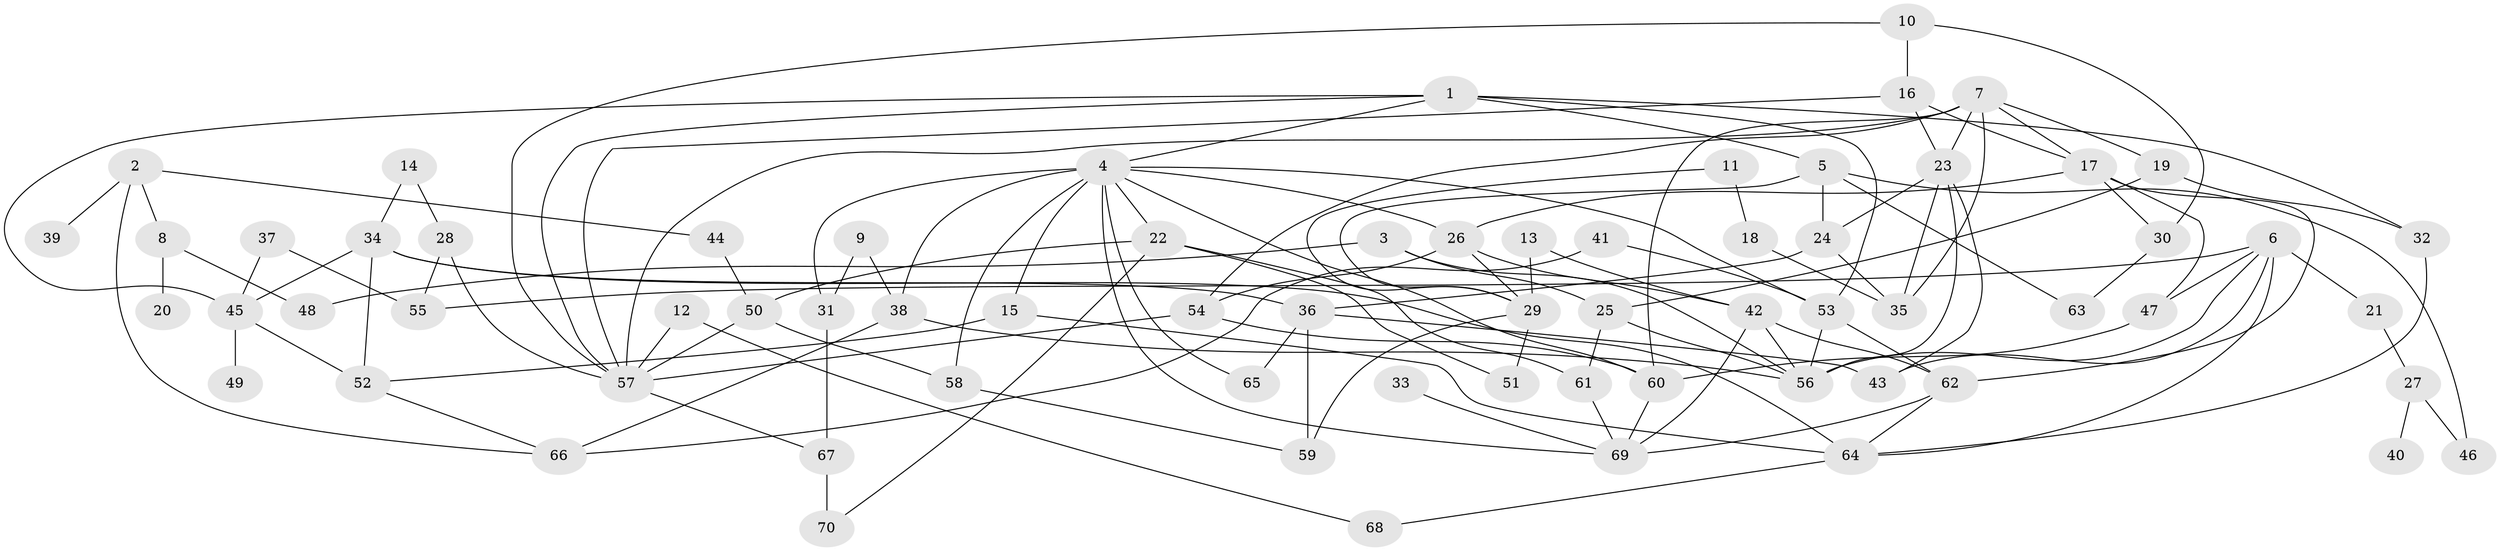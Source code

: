 // original degree distribution, {10: 0.007194244604316547, 6: 0.02877697841726619, 5: 0.10071942446043165, 4: 0.1223021582733813, 3: 0.23741007194244604, 7: 0.02877697841726619, 2: 0.2805755395683453, 1: 0.19424460431654678}
// Generated by graph-tools (version 1.1) at 2025/00/03/09/25 03:00:59]
// undirected, 70 vertices, 128 edges
graph export_dot {
graph [start="1"]
  node [color=gray90,style=filled];
  1;
  2;
  3;
  4;
  5;
  6;
  7;
  8;
  9;
  10;
  11;
  12;
  13;
  14;
  15;
  16;
  17;
  18;
  19;
  20;
  21;
  22;
  23;
  24;
  25;
  26;
  27;
  28;
  29;
  30;
  31;
  32;
  33;
  34;
  35;
  36;
  37;
  38;
  39;
  40;
  41;
  42;
  43;
  44;
  45;
  46;
  47;
  48;
  49;
  50;
  51;
  52;
  53;
  54;
  55;
  56;
  57;
  58;
  59;
  60;
  61;
  62;
  63;
  64;
  65;
  66;
  67;
  68;
  69;
  70;
  1 -- 4 [weight=1.0];
  1 -- 5 [weight=1.0];
  1 -- 32 [weight=1.0];
  1 -- 45 [weight=1.0];
  1 -- 53 [weight=1.0];
  1 -- 57 [weight=1.0];
  2 -- 8 [weight=1.0];
  2 -- 39 [weight=1.0];
  2 -- 44 [weight=1.0];
  2 -- 66 [weight=1.0];
  3 -- 25 [weight=1.0];
  3 -- 48 [weight=1.0];
  3 -- 56 [weight=1.0];
  4 -- 15 [weight=1.0];
  4 -- 22 [weight=1.0];
  4 -- 26 [weight=1.0];
  4 -- 31 [weight=1.0];
  4 -- 38 [weight=1.0];
  4 -- 53 [weight=1.0];
  4 -- 58 [weight=1.0];
  4 -- 60 [weight=1.0];
  4 -- 65 [weight=1.0];
  4 -- 69 [weight=1.0];
  5 -- 24 [weight=1.0];
  5 -- 29 [weight=1.0];
  5 -- 46 [weight=1.0];
  5 -- 63 [weight=1.0];
  6 -- 21 [weight=1.0];
  6 -- 43 [weight=1.0];
  6 -- 47 [weight=1.0];
  6 -- 55 [weight=1.0];
  6 -- 56 [weight=1.0];
  6 -- 64 [weight=1.0];
  7 -- 17 [weight=1.0];
  7 -- 19 [weight=1.0];
  7 -- 23 [weight=1.0];
  7 -- 35 [weight=1.0];
  7 -- 54 [weight=1.0];
  7 -- 57 [weight=1.0];
  7 -- 60 [weight=1.0];
  8 -- 20 [weight=1.0];
  8 -- 48 [weight=1.0];
  9 -- 31 [weight=1.0];
  9 -- 38 [weight=1.0];
  10 -- 16 [weight=1.0];
  10 -- 30 [weight=1.0];
  10 -- 57 [weight=1.0];
  11 -- 18 [weight=1.0];
  11 -- 29 [weight=1.0];
  12 -- 57 [weight=1.0];
  12 -- 68 [weight=1.0];
  13 -- 29 [weight=1.0];
  13 -- 42 [weight=1.0];
  14 -- 28 [weight=1.0];
  14 -- 34 [weight=1.0];
  15 -- 52 [weight=1.0];
  15 -- 64 [weight=1.0];
  16 -- 17 [weight=1.0];
  16 -- 23 [weight=1.0];
  16 -- 57 [weight=1.0];
  17 -- 26 [weight=1.0];
  17 -- 30 [weight=1.0];
  17 -- 47 [weight=1.0];
  17 -- 62 [weight=1.0];
  18 -- 35 [weight=1.0];
  19 -- 25 [weight=1.0];
  19 -- 32 [weight=1.0];
  21 -- 27 [weight=1.0];
  22 -- 50 [weight=1.0];
  22 -- 51 [weight=1.0];
  22 -- 61 [weight=1.0];
  22 -- 70 [weight=1.0];
  23 -- 24 [weight=1.0];
  23 -- 35 [weight=1.0];
  23 -- 43 [weight=1.0];
  23 -- 56 [weight=1.0];
  24 -- 35 [weight=1.0];
  24 -- 36 [weight=1.0];
  25 -- 56 [weight=1.0];
  25 -- 61 [weight=1.0];
  26 -- 29 [weight=1.0];
  26 -- 42 [weight=1.0];
  26 -- 54 [weight=1.0];
  27 -- 40 [weight=1.0];
  27 -- 46 [weight=1.0];
  28 -- 55 [weight=1.0];
  28 -- 57 [weight=1.0];
  29 -- 51 [weight=1.0];
  29 -- 59 [weight=1.0];
  30 -- 63 [weight=1.0];
  31 -- 67 [weight=1.0];
  32 -- 64 [weight=1.0];
  33 -- 69 [weight=2.0];
  34 -- 36 [weight=1.0];
  34 -- 45 [weight=1.0];
  34 -- 52 [weight=1.0];
  34 -- 64 [weight=1.0];
  36 -- 43 [weight=1.0];
  36 -- 59 [weight=1.0];
  36 -- 65 [weight=1.0];
  37 -- 45 [weight=1.0];
  37 -- 55 [weight=1.0];
  38 -- 56 [weight=1.0];
  38 -- 66 [weight=1.0];
  41 -- 53 [weight=1.0];
  41 -- 66 [weight=1.0];
  42 -- 56 [weight=1.0];
  42 -- 62 [weight=1.0];
  42 -- 69 [weight=2.0];
  44 -- 50 [weight=1.0];
  45 -- 49 [weight=1.0];
  45 -- 52 [weight=2.0];
  47 -- 60 [weight=1.0];
  50 -- 57 [weight=1.0];
  50 -- 58 [weight=1.0];
  52 -- 66 [weight=1.0];
  53 -- 56 [weight=2.0];
  53 -- 62 [weight=1.0];
  54 -- 57 [weight=1.0];
  54 -- 60 [weight=1.0];
  57 -- 67 [weight=1.0];
  58 -- 59 [weight=1.0];
  60 -- 69 [weight=1.0];
  61 -- 69 [weight=1.0];
  62 -- 64 [weight=1.0];
  62 -- 69 [weight=1.0];
  64 -- 68 [weight=1.0];
  67 -- 70 [weight=2.0];
}
